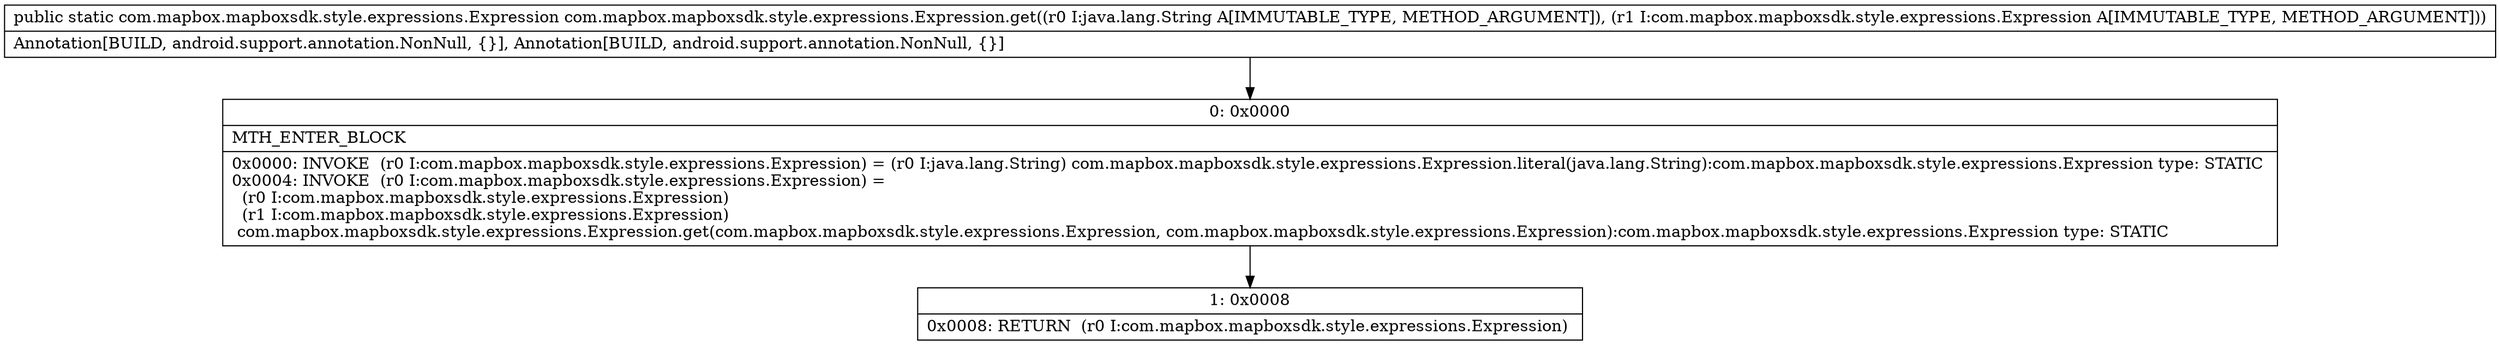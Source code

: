 digraph "CFG forcom.mapbox.mapboxsdk.style.expressions.Expression.get(Ljava\/lang\/String;Lcom\/mapbox\/mapboxsdk\/style\/expressions\/Expression;)Lcom\/mapbox\/mapboxsdk\/style\/expressions\/Expression;" {
Node_0 [shape=record,label="{0\:\ 0x0000|MTH_ENTER_BLOCK\l|0x0000: INVOKE  (r0 I:com.mapbox.mapboxsdk.style.expressions.Expression) = (r0 I:java.lang.String) com.mapbox.mapboxsdk.style.expressions.Expression.literal(java.lang.String):com.mapbox.mapboxsdk.style.expressions.Expression type: STATIC \l0x0004: INVOKE  (r0 I:com.mapbox.mapboxsdk.style.expressions.Expression) = \l  (r0 I:com.mapbox.mapboxsdk.style.expressions.Expression)\l  (r1 I:com.mapbox.mapboxsdk.style.expressions.Expression)\l com.mapbox.mapboxsdk.style.expressions.Expression.get(com.mapbox.mapboxsdk.style.expressions.Expression, com.mapbox.mapboxsdk.style.expressions.Expression):com.mapbox.mapboxsdk.style.expressions.Expression type: STATIC \l}"];
Node_1 [shape=record,label="{1\:\ 0x0008|0x0008: RETURN  (r0 I:com.mapbox.mapboxsdk.style.expressions.Expression) \l}"];
MethodNode[shape=record,label="{public static com.mapbox.mapboxsdk.style.expressions.Expression com.mapbox.mapboxsdk.style.expressions.Expression.get((r0 I:java.lang.String A[IMMUTABLE_TYPE, METHOD_ARGUMENT]), (r1 I:com.mapbox.mapboxsdk.style.expressions.Expression A[IMMUTABLE_TYPE, METHOD_ARGUMENT]))  | Annotation[BUILD, android.support.annotation.NonNull, \{\}], Annotation[BUILD, android.support.annotation.NonNull, \{\}]\l}"];
MethodNode -> Node_0;
Node_0 -> Node_1;
}

